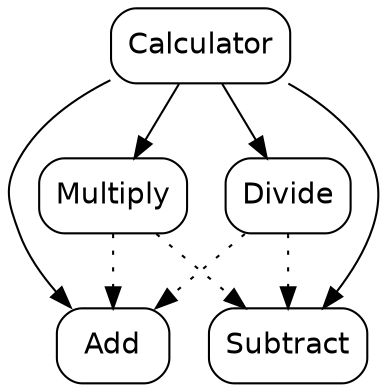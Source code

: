 digraph "Calculator" {
  node [shape="box",style="rounded",fontname="Helvetica",fontsize="14"]
  edge [fontsize="10",fontname="Helvetica"]

  // Node Definitions:
  "org.swevolution:Calculator:jar"[label=<Calculator>]
  "org.swevolution.add:Add:jar"[label=<Add>]
  "org.swevolution.subtract:Subtract:jar"[label=<Subtract>]
  "org.swevolution.multiply:Multiply:jar"[label=<Multiply>]
  "org.swevolution.divide:Divide:jar"[label=<Divide>]

  // Edge Definitions:
  "org.swevolution:Calculator:jar" -> "org.swevolution.add:Add:jar"
  "org.swevolution:Calculator:jar" -> "org.swevolution.subtract:Subtract:jar"
  "org.swevolution.multiply:Multiply:jar" -> "org.swevolution.add:Add:jar"[style="dotted"]
  "org.swevolution.multiply:Multiply:jar" -> "org.swevolution.subtract:Subtract:jar"[style="dotted"]
  "org.swevolution:Calculator:jar" -> "org.swevolution.multiply:Multiply:jar"
  "org.swevolution.divide:Divide:jar" -> "org.swevolution.add:Add:jar"[style="dotted"]
  "org.swevolution.divide:Divide:jar" -> "org.swevolution.subtract:Subtract:jar"[style="dotted"]
  "org.swevolution:Calculator:jar" -> "org.swevolution.divide:Divide:jar"
}